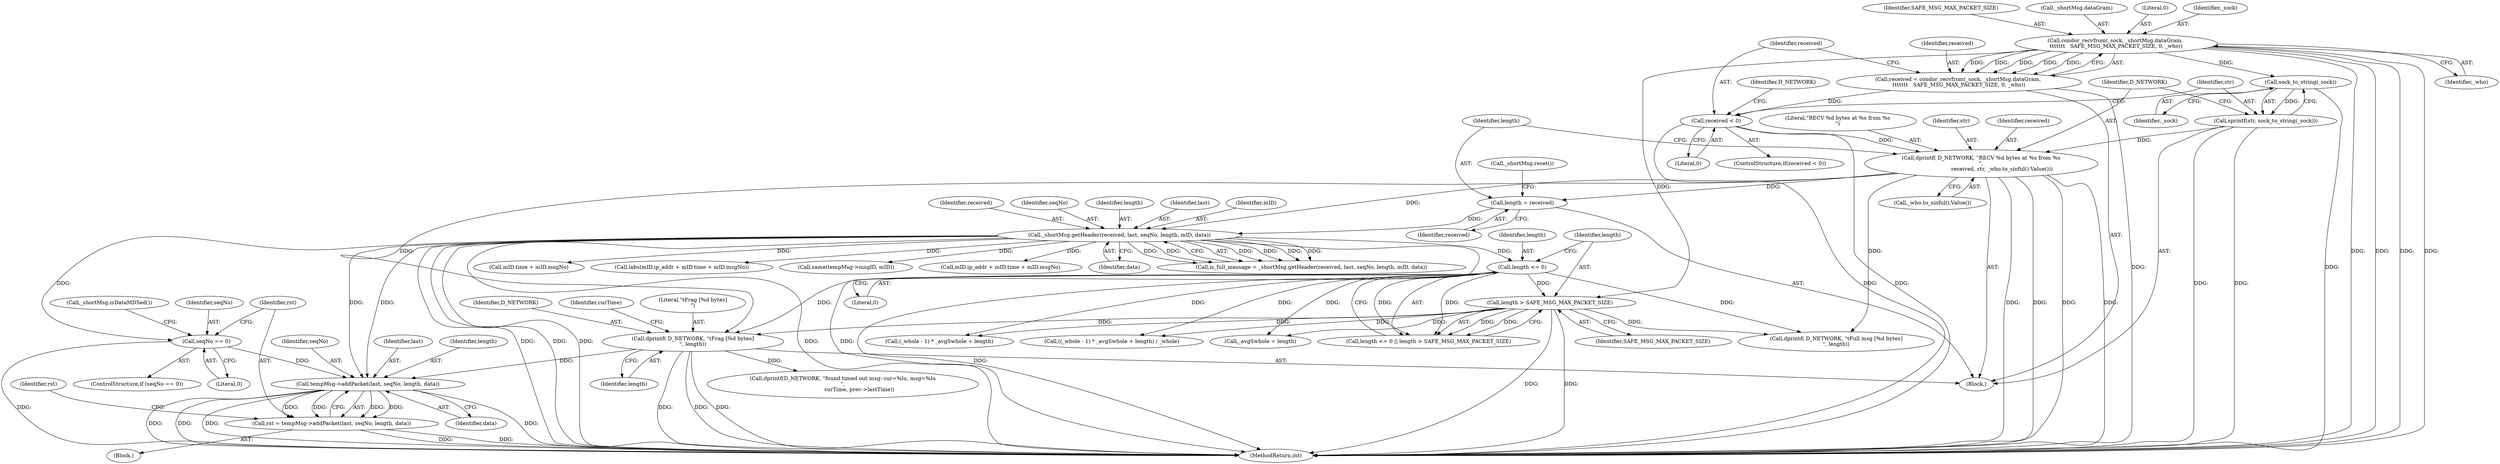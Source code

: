 digraph "0_htcondor_5e5571d1a431eb3c61977b6dd6ec90186ef79867_2@pointer" {
"1000408" [label="(Call,tempMsg->addPacket(last, seqNo, length, data))"];
"1000201" [label="(Call,_shortMsg.getHeader(received, last, seqNo, length, mID, data))"];
"1000188" [label="(Call,dprintf( D_NETWORK, \"RECV %d bytes at %s from %s\n\",\n                         received, str, _who.to_sinful().Value()))"];
"1000173" [label="(Call,received < 0)"];
"1000162" [label="(Call,received = condor_recvfrom(_sock, _shortMsg.dataGram, \n\t\t\t\t\t\t\t   SAFE_MSG_MAX_PACKET_SIZE, 0, _who))"];
"1000164" [label="(Call,condor_recvfrom(_sock, _shortMsg.dataGram, \n\t\t\t\t\t\t\t   SAFE_MSG_MAX_PACKET_SIZE, 0, _who))"];
"1000184" [label="(Call,sprintf(str, sock_to_string(_sock)))"];
"1000186" [label="(Call,sock_to_string(_sock))"];
"1000194" [label="(Call,length = received)"];
"1000397" [label="(Call,seqNo == 0)"];
"1000262" [label="(Call,dprintf( D_NETWORK, \"\tFrag [%d bytes]\n\", length))"];
"1000213" [label="(Call,length > SAFE_MSG_MAX_PACKET_SIZE)"];
"1000210" [label="(Call,length <= 0)"];
"1000406" [label="(Call,rst = tempMsg->addPacket(last, seqNo, length, data))"];
"1000205" [label="(Identifier,length)"];
"1000201" [label="(Call,_shortMsg.getHeader(received, last, seqNo, length, mID, data))"];
"1000189" [label="(Identifier,D_NETWORK)"];
"1000399" [label="(Literal,0)"];
"1000195" [label="(Identifier,length)"];
"1000246" [label="(Call,(_whole - 1) * _avgSwhole + length)"];
"1000190" [label="(Literal,\"RECV %d bytes at %s from %s\n\")"];
"1000280" [label="(Call,mID.time + mID.msgNo)"];
"1000414" [label="(Identifier,rst)"];
"1000185" [label="(Identifier,str)"];
"1000245" [label="(Call,((_whole - 1) * _avgSwhole + length) / _whole)"];
"1000193" [label="(Call,_who.to_sinful().Value())"];
"1000175" [label="(Literal,0)"];
"1000275" [label="(Call,labs(mID.ip_addr + mID.time + mID.msgNo))"];
"1000256" [label="(Call,dprintf( D_NETWORK, \"\tFull msg [%d bytes]\n\", length))"];
"1000163" [label="(Identifier,received)"];
"1000203" [label="(Identifier,last)"];
"1000109" [label="(Block,)"];
"1000196" [label="(Identifier,received)"];
"1000402" [label="(Call,_shortMsg.isDataMD5ed())"];
"1000169" [label="(Identifier,SAFE_MSG_MAX_PACKET_SIZE)"];
"1000395" [label="(Block,)"];
"1000409" [label="(Identifier,last)"];
"1000322" [label="(Call,dprintf(D_NETWORK, \"found timed out msg: cur=%lu, msg=%lu\n\",\n                    curTime, prev->lastTime))"];
"1000211" [label="(Identifier,length)"];
"1000174" [label="(Identifier,received)"];
"1000398" [label="(Identifier,seqNo)"];
"1000397" [label="(Call,seqNo == 0)"];
"1000171" [label="(Identifier,_who)"];
"1000206" [label="(Identifier,mID)"];
"1000166" [label="(Call,_shortMsg.dataGram)"];
"1000170" [label="(Literal,0)"];
"1000192" [label="(Identifier,str)"];
"1000202" [label="(Identifier,received)"];
"1000239" [label="(Call,_avgSwhole = length)"];
"1000408" [label="(Call,tempMsg->addPacket(last, seqNo, length, data))"];
"1000162" [label="(Call,received = condor_recvfrom(_sock, _shortMsg.dataGram, \n\t\t\t\t\t\t\t   SAFE_MSG_MAX_PACKET_SIZE, 0, _who))"];
"1000187" [label="(Identifier,_sock)"];
"1000411" [label="(Identifier,length)"];
"1000406" [label="(Call,rst = tempMsg->addPacket(last, seqNo, length, data))"];
"1000178" [label="(Identifier,D_NETWORK)"];
"1000265" [label="(Identifier,length)"];
"1000262" [label="(Call,dprintf( D_NETWORK, \"\tFrag [%d bytes]\n\", length))"];
"1000299" [label="(Call,same(tempMsg->msgID, mID))"];
"1000213" [label="(Call,length > SAFE_MSG_MAX_PACKET_SIZE)"];
"1000209" [label="(Call,length <= 0 || length > SAFE_MSG_MAX_PACKET_SIZE)"];
"1000267" [label="(Identifier,curTime)"];
"1000186" [label="(Call,sock_to_string(_sock))"];
"1000410" [label="(Identifier,seqNo)"];
"1000276" [label="(Call,mID.ip_addr + mID.time + mID.msgNo)"];
"1000204" [label="(Identifier,seqNo)"];
"1000164" [label="(Call,condor_recvfrom(_sock, _shortMsg.dataGram, \n\t\t\t\t\t\t\t   SAFE_MSG_MAX_PACKET_SIZE, 0, _who))"];
"1000173" [label="(Call,received < 0)"];
"1000396" [label="(ControlStructure,if (seqNo == 0))"];
"1000264" [label="(Literal,\"\tFrag [%d bytes]\n\")"];
"1000412" [label="(Identifier,data)"];
"1000207" [label="(Identifier,data)"];
"1000165" [label="(Identifier,_sock)"];
"1000215" [label="(Identifier,SAFE_MSG_MAX_PACKET_SIZE)"];
"1000199" [label="(Call,is_full_message = _shortMsg.getHeader(received, last, seqNo, length, mID, data))"];
"1000212" [label="(Literal,0)"];
"1000194" [label="(Call,length = received)"];
"1000407" [label="(Identifier,rst)"];
"1000263" [label="(Identifier,D_NETWORK)"];
"1000184" [label="(Call,sprintf(str, sock_to_string(_sock)))"];
"1000191" [label="(Identifier,received)"];
"1000490" [label="(MethodReturn,int)"];
"1000210" [label="(Call,length <= 0)"];
"1000214" [label="(Identifier,length)"];
"1000188" [label="(Call,dprintf( D_NETWORK, \"RECV %d bytes at %s from %s\n\",\n                         received, str, _who.to_sinful().Value()))"];
"1000197" [label="(Call,_shortMsg.reset())"];
"1000172" [label="(ControlStructure,if(received < 0))"];
"1000408" -> "1000406"  [label="AST: "];
"1000408" -> "1000412"  [label="CFG: "];
"1000409" -> "1000408"  [label="AST: "];
"1000410" -> "1000408"  [label="AST: "];
"1000411" -> "1000408"  [label="AST: "];
"1000412" -> "1000408"  [label="AST: "];
"1000406" -> "1000408"  [label="CFG: "];
"1000408" -> "1000490"  [label="DDG: "];
"1000408" -> "1000490"  [label="DDG: "];
"1000408" -> "1000490"  [label="DDG: "];
"1000408" -> "1000490"  [label="DDG: "];
"1000408" -> "1000406"  [label="DDG: "];
"1000408" -> "1000406"  [label="DDG: "];
"1000408" -> "1000406"  [label="DDG: "];
"1000408" -> "1000406"  [label="DDG: "];
"1000201" -> "1000408"  [label="DDG: "];
"1000201" -> "1000408"  [label="DDG: "];
"1000397" -> "1000408"  [label="DDG: "];
"1000262" -> "1000408"  [label="DDG: "];
"1000201" -> "1000199"  [label="AST: "];
"1000201" -> "1000207"  [label="CFG: "];
"1000202" -> "1000201"  [label="AST: "];
"1000203" -> "1000201"  [label="AST: "];
"1000204" -> "1000201"  [label="AST: "];
"1000205" -> "1000201"  [label="AST: "];
"1000206" -> "1000201"  [label="AST: "];
"1000207" -> "1000201"  [label="AST: "];
"1000199" -> "1000201"  [label="CFG: "];
"1000201" -> "1000490"  [label="DDG: "];
"1000201" -> "1000490"  [label="DDG: "];
"1000201" -> "1000490"  [label="DDG: "];
"1000201" -> "1000490"  [label="DDG: "];
"1000201" -> "1000490"  [label="DDG: "];
"1000201" -> "1000199"  [label="DDG: "];
"1000201" -> "1000199"  [label="DDG: "];
"1000201" -> "1000199"  [label="DDG: "];
"1000201" -> "1000199"  [label="DDG: "];
"1000201" -> "1000199"  [label="DDG: "];
"1000201" -> "1000199"  [label="DDG: "];
"1000188" -> "1000201"  [label="DDG: "];
"1000194" -> "1000201"  [label="DDG: "];
"1000201" -> "1000210"  [label="DDG: "];
"1000201" -> "1000275"  [label="DDG: "];
"1000201" -> "1000276"  [label="DDG: "];
"1000201" -> "1000280"  [label="DDG: "];
"1000201" -> "1000299"  [label="DDG: "];
"1000201" -> "1000397"  [label="DDG: "];
"1000188" -> "1000109"  [label="AST: "];
"1000188" -> "1000193"  [label="CFG: "];
"1000189" -> "1000188"  [label="AST: "];
"1000190" -> "1000188"  [label="AST: "];
"1000191" -> "1000188"  [label="AST: "];
"1000192" -> "1000188"  [label="AST: "];
"1000193" -> "1000188"  [label="AST: "];
"1000195" -> "1000188"  [label="CFG: "];
"1000188" -> "1000490"  [label="DDG: "];
"1000188" -> "1000490"  [label="DDG: "];
"1000188" -> "1000490"  [label="DDG: "];
"1000188" -> "1000490"  [label="DDG: "];
"1000173" -> "1000188"  [label="DDG: "];
"1000184" -> "1000188"  [label="DDG: "];
"1000188" -> "1000194"  [label="DDG: "];
"1000188" -> "1000256"  [label="DDG: "];
"1000188" -> "1000262"  [label="DDG: "];
"1000173" -> "1000172"  [label="AST: "];
"1000173" -> "1000175"  [label="CFG: "];
"1000174" -> "1000173"  [label="AST: "];
"1000175" -> "1000173"  [label="AST: "];
"1000178" -> "1000173"  [label="CFG: "];
"1000185" -> "1000173"  [label="CFG: "];
"1000173" -> "1000490"  [label="DDG: "];
"1000173" -> "1000490"  [label="DDG: "];
"1000162" -> "1000173"  [label="DDG: "];
"1000162" -> "1000109"  [label="AST: "];
"1000162" -> "1000164"  [label="CFG: "];
"1000163" -> "1000162"  [label="AST: "];
"1000164" -> "1000162"  [label="AST: "];
"1000174" -> "1000162"  [label="CFG: "];
"1000162" -> "1000490"  [label="DDG: "];
"1000164" -> "1000162"  [label="DDG: "];
"1000164" -> "1000162"  [label="DDG: "];
"1000164" -> "1000162"  [label="DDG: "];
"1000164" -> "1000162"  [label="DDG: "];
"1000164" -> "1000162"  [label="DDG: "];
"1000164" -> "1000171"  [label="CFG: "];
"1000165" -> "1000164"  [label="AST: "];
"1000166" -> "1000164"  [label="AST: "];
"1000169" -> "1000164"  [label="AST: "];
"1000170" -> "1000164"  [label="AST: "];
"1000171" -> "1000164"  [label="AST: "];
"1000164" -> "1000490"  [label="DDG: "];
"1000164" -> "1000490"  [label="DDG: "];
"1000164" -> "1000490"  [label="DDG: "];
"1000164" -> "1000490"  [label="DDG: "];
"1000164" -> "1000186"  [label="DDG: "];
"1000164" -> "1000213"  [label="DDG: "];
"1000184" -> "1000109"  [label="AST: "];
"1000184" -> "1000186"  [label="CFG: "];
"1000185" -> "1000184"  [label="AST: "];
"1000186" -> "1000184"  [label="AST: "];
"1000189" -> "1000184"  [label="CFG: "];
"1000184" -> "1000490"  [label="DDG: "];
"1000184" -> "1000490"  [label="DDG: "];
"1000186" -> "1000184"  [label="DDG: "];
"1000186" -> "1000187"  [label="CFG: "];
"1000187" -> "1000186"  [label="AST: "];
"1000186" -> "1000490"  [label="DDG: "];
"1000194" -> "1000109"  [label="AST: "];
"1000194" -> "1000196"  [label="CFG: "];
"1000195" -> "1000194"  [label="AST: "];
"1000196" -> "1000194"  [label="AST: "];
"1000197" -> "1000194"  [label="CFG: "];
"1000397" -> "1000396"  [label="AST: "];
"1000397" -> "1000399"  [label="CFG: "];
"1000398" -> "1000397"  [label="AST: "];
"1000399" -> "1000397"  [label="AST: "];
"1000402" -> "1000397"  [label="CFG: "];
"1000407" -> "1000397"  [label="CFG: "];
"1000397" -> "1000490"  [label="DDG: "];
"1000262" -> "1000109"  [label="AST: "];
"1000262" -> "1000265"  [label="CFG: "];
"1000263" -> "1000262"  [label="AST: "];
"1000264" -> "1000262"  [label="AST: "];
"1000265" -> "1000262"  [label="AST: "];
"1000267" -> "1000262"  [label="CFG: "];
"1000262" -> "1000490"  [label="DDG: "];
"1000262" -> "1000490"  [label="DDG: "];
"1000262" -> "1000490"  [label="DDG: "];
"1000213" -> "1000262"  [label="DDG: "];
"1000210" -> "1000262"  [label="DDG: "];
"1000262" -> "1000322"  [label="DDG: "];
"1000213" -> "1000209"  [label="AST: "];
"1000213" -> "1000215"  [label="CFG: "];
"1000214" -> "1000213"  [label="AST: "];
"1000215" -> "1000213"  [label="AST: "];
"1000209" -> "1000213"  [label="CFG: "];
"1000213" -> "1000490"  [label="DDG: "];
"1000213" -> "1000490"  [label="DDG: "];
"1000213" -> "1000209"  [label="DDG: "];
"1000213" -> "1000209"  [label="DDG: "];
"1000210" -> "1000213"  [label="DDG: "];
"1000213" -> "1000239"  [label="DDG: "];
"1000213" -> "1000245"  [label="DDG: "];
"1000213" -> "1000246"  [label="DDG: "];
"1000213" -> "1000256"  [label="DDG: "];
"1000210" -> "1000209"  [label="AST: "];
"1000210" -> "1000212"  [label="CFG: "];
"1000211" -> "1000210"  [label="AST: "];
"1000212" -> "1000210"  [label="AST: "];
"1000214" -> "1000210"  [label="CFG: "];
"1000209" -> "1000210"  [label="CFG: "];
"1000210" -> "1000490"  [label="DDG: "];
"1000210" -> "1000209"  [label="DDG: "];
"1000210" -> "1000209"  [label="DDG: "];
"1000210" -> "1000239"  [label="DDG: "];
"1000210" -> "1000245"  [label="DDG: "];
"1000210" -> "1000246"  [label="DDG: "];
"1000210" -> "1000256"  [label="DDG: "];
"1000406" -> "1000395"  [label="AST: "];
"1000407" -> "1000406"  [label="AST: "];
"1000414" -> "1000406"  [label="CFG: "];
"1000406" -> "1000490"  [label="DDG: "];
"1000406" -> "1000490"  [label="DDG: "];
}
